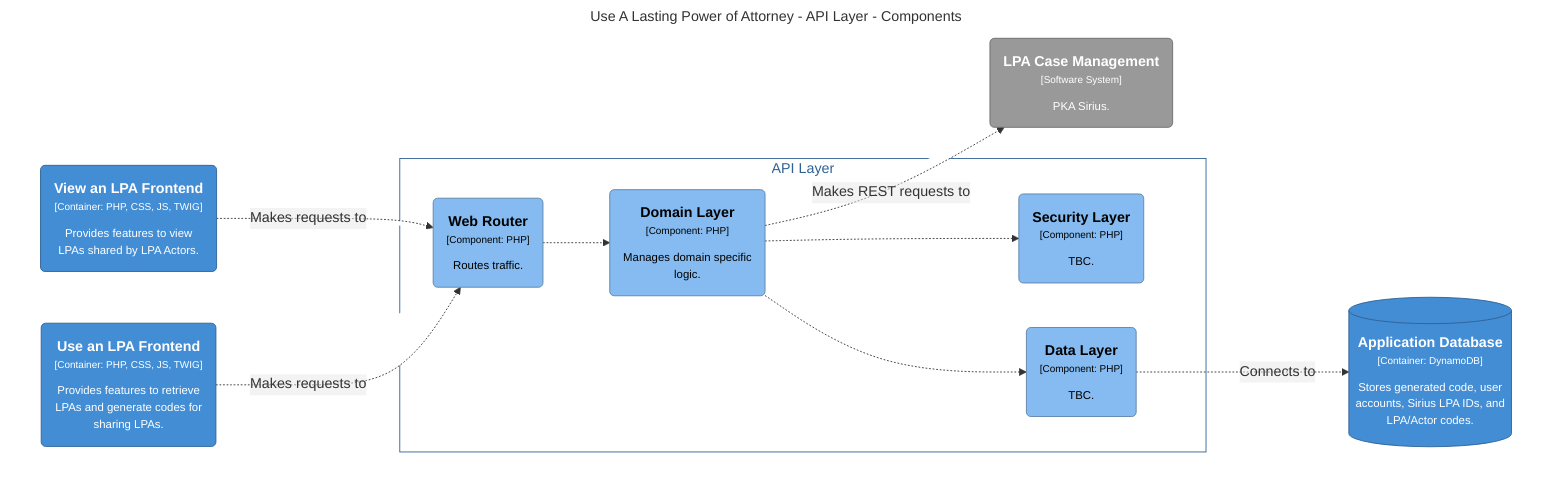 graph TB
  linkStyle default fill:#ffffff

  subgraph diagram [Use A Lasting Power of Attorney - API Layer - Components]
    style diagram fill:#ffffff,stroke:#ffffff

    36("<div style='font-weight: bold'>View an LPA Frontend</div><div style='font-size: 70%; margin-top: 0px'>[Container: PHP, CSS, JS, TWIG]</div><div style='font-size: 80%; margin-top:10px'>Provides features to view<br />LPAs shared by LPA Actors.</div>")
    style 36 fill:#438dd5,stroke:#2e6295,color:#ffffff
    17[("<div style='font-weight: bold'>Application Database</div><div style='font-size: 70%; margin-top: 0px'>[Container: DynamoDB]</div><div style='font-size: 80%; margin-top:10px'>Stores generated code, user<br />accounts, Sirius LPA IDs, and<br />LPA/Actor codes.</div>")]
    style 17 fill:#438dd5,stroke:#2e6295,color:#ffffff
    7("<div style='font-weight: bold'>LPA Case Management</div><div style='font-size: 70%; margin-top: 0px'>[Software System]</div><div style='font-size: 80%; margin-top:10px'>PKA Sirius.</div>")
    style 7 fill:#999999,stroke:#6b6b6b,color:#ffffff
    52("<div style='font-weight: bold'>Use an LPA Frontend</div><div style='font-size: 70%; margin-top: 0px'>[Container: PHP, CSS, JS, TWIG]</div><div style='font-size: 80%; margin-top:10px'>Provides features to retrieve<br />LPAs and generate codes for<br />sharing LPAs.</div>")
    style 52 fill:#438dd5,stroke:#2e6295,color:#ffffff

    subgraph 20 [API Layer]
      style 20 fill:#ffffff,stroke:#2e6295,color:#2e6295

      21("<div style='font-weight: bold'>Web Router</div><div style='font-size: 70%; margin-top: 0px'>[Component: PHP]</div><div style='font-size: 80%; margin-top:10px'>Routes traffic.</div>")
      style 21 fill:#85bbf0,stroke:#5d82a8,color:#000000
      22("<div style='font-weight: bold'>Domain Layer</div><div style='font-size: 70%; margin-top: 0px'>[Component: PHP]</div><div style='font-size: 80%; margin-top:10px'>Manages domain specific<br />logic.</div>")
      style 22 fill:#85bbf0,stroke:#5d82a8,color:#000000
      23("<div style='font-weight: bold'>Security Layer</div><div style='font-size: 70%; margin-top: 0px'>[Component: PHP]</div><div style='font-size: 80%; margin-top:10px'>TBC.</div>")
      style 23 fill:#85bbf0,stroke:#5d82a8,color:#000000
      24("<div style='font-weight: bold'>Data Layer</div><div style='font-size: 70%; margin-top: 0px'>[Component: PHP]</div><div style='font-size: 80%; margin-top:10px'>TBC.</div>")
      style 24 fill:#85bbf0,stroke:#5d82a8,color:#000000
    end

    21-. "<div></div><div style='font-size: 70%'></div>" .->22
    22-. "<div></div><div style='font-size: 70%'></div>" .->23
    22-. "<div></div><div style='font-size: 70%'></div>" .->24
    22-. "<div>Makes REST requests to</div><div style='font-size: 70%'></div>" .->7
    24-. "<div>Connects to</div><div style='font-size: 70%'></div>" .->17
    36-. "<div>Makes requests to</div><div style='font-size: 70%'></div>" .->21
    52-. "<div>Makes requests to</div><div style='font-size: 70%'></div>" .->21
  end